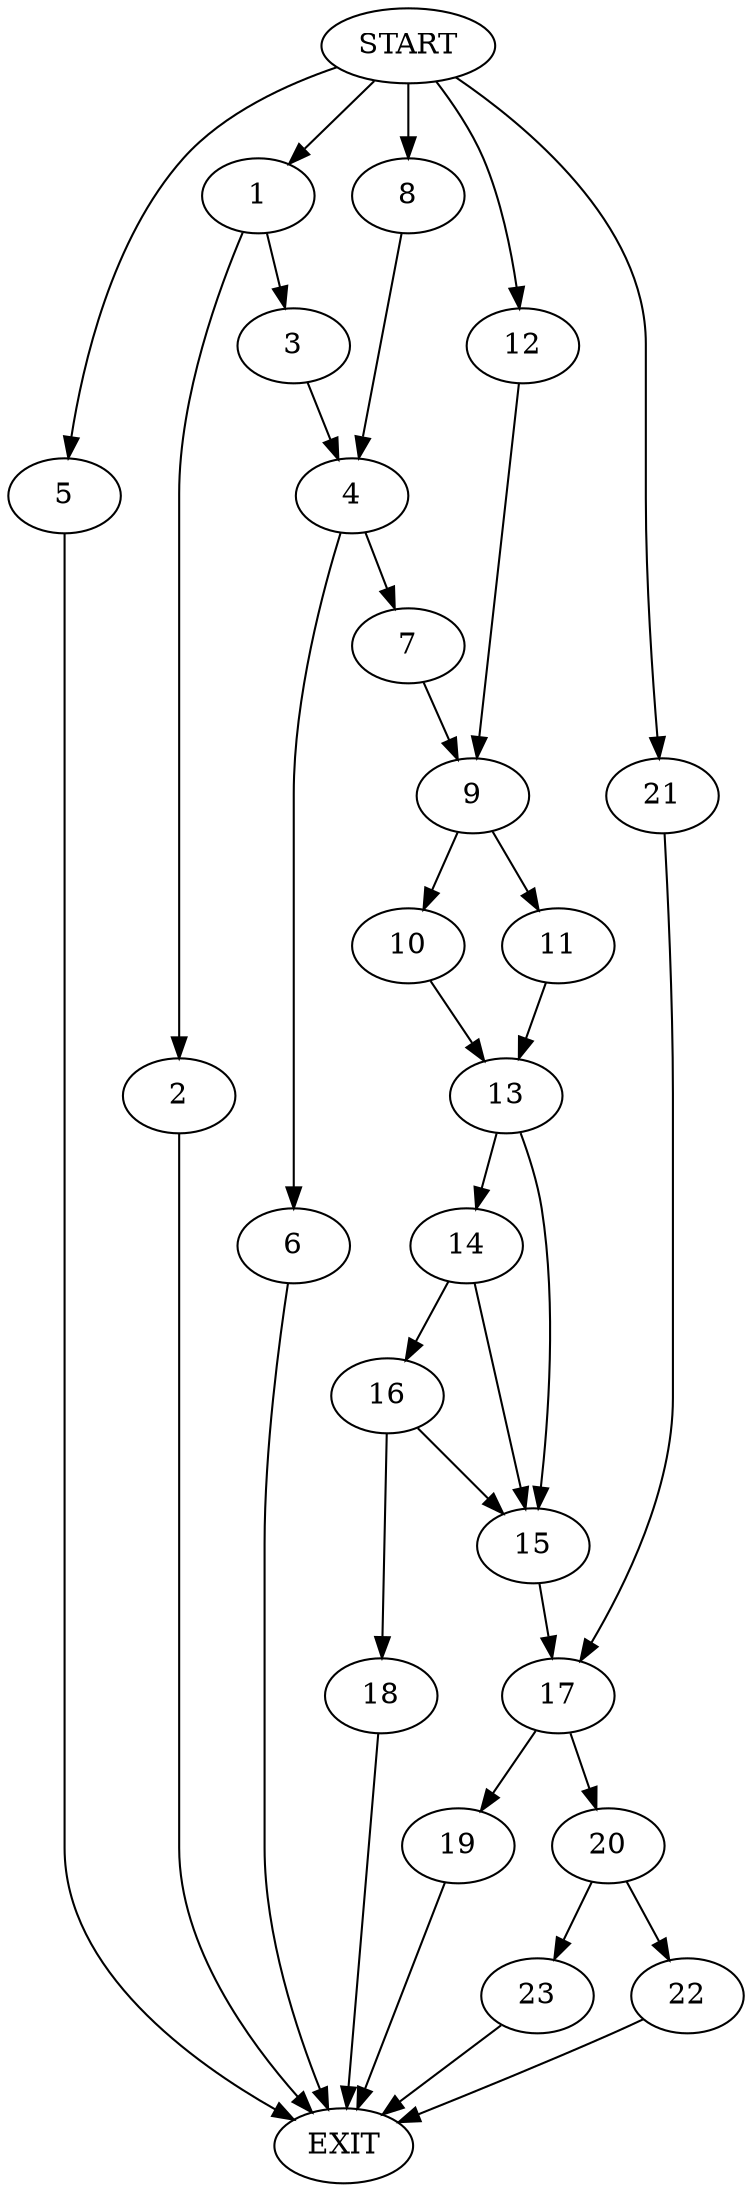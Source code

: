 digraph {
0 [label="START"]
24 [label="EXIT"]
0 -> 1
1 -> 2
1 -> 3
3 -> 4
2 -> 24
0 -> 5
5 -> 24
4 -> 6
4 -> 7
0 -> 8
8 -> 4
6 -> 24
7 -> 9
9 -> 10
9 -> 11
0 -> 12
12 -> 9
10 -> 13
11 -> 13
13 -> 14
13 -> 15
14 -> 16
14 -> 15
15 -> 17
16 -> 18
16 -> 15
18 -> 24
17 -> 19
17 -> 20
0 -> 21
21 -> 17
20 -> 22
20 -> 23
19 -> 24
22 -> 24
23 -> 24
}
